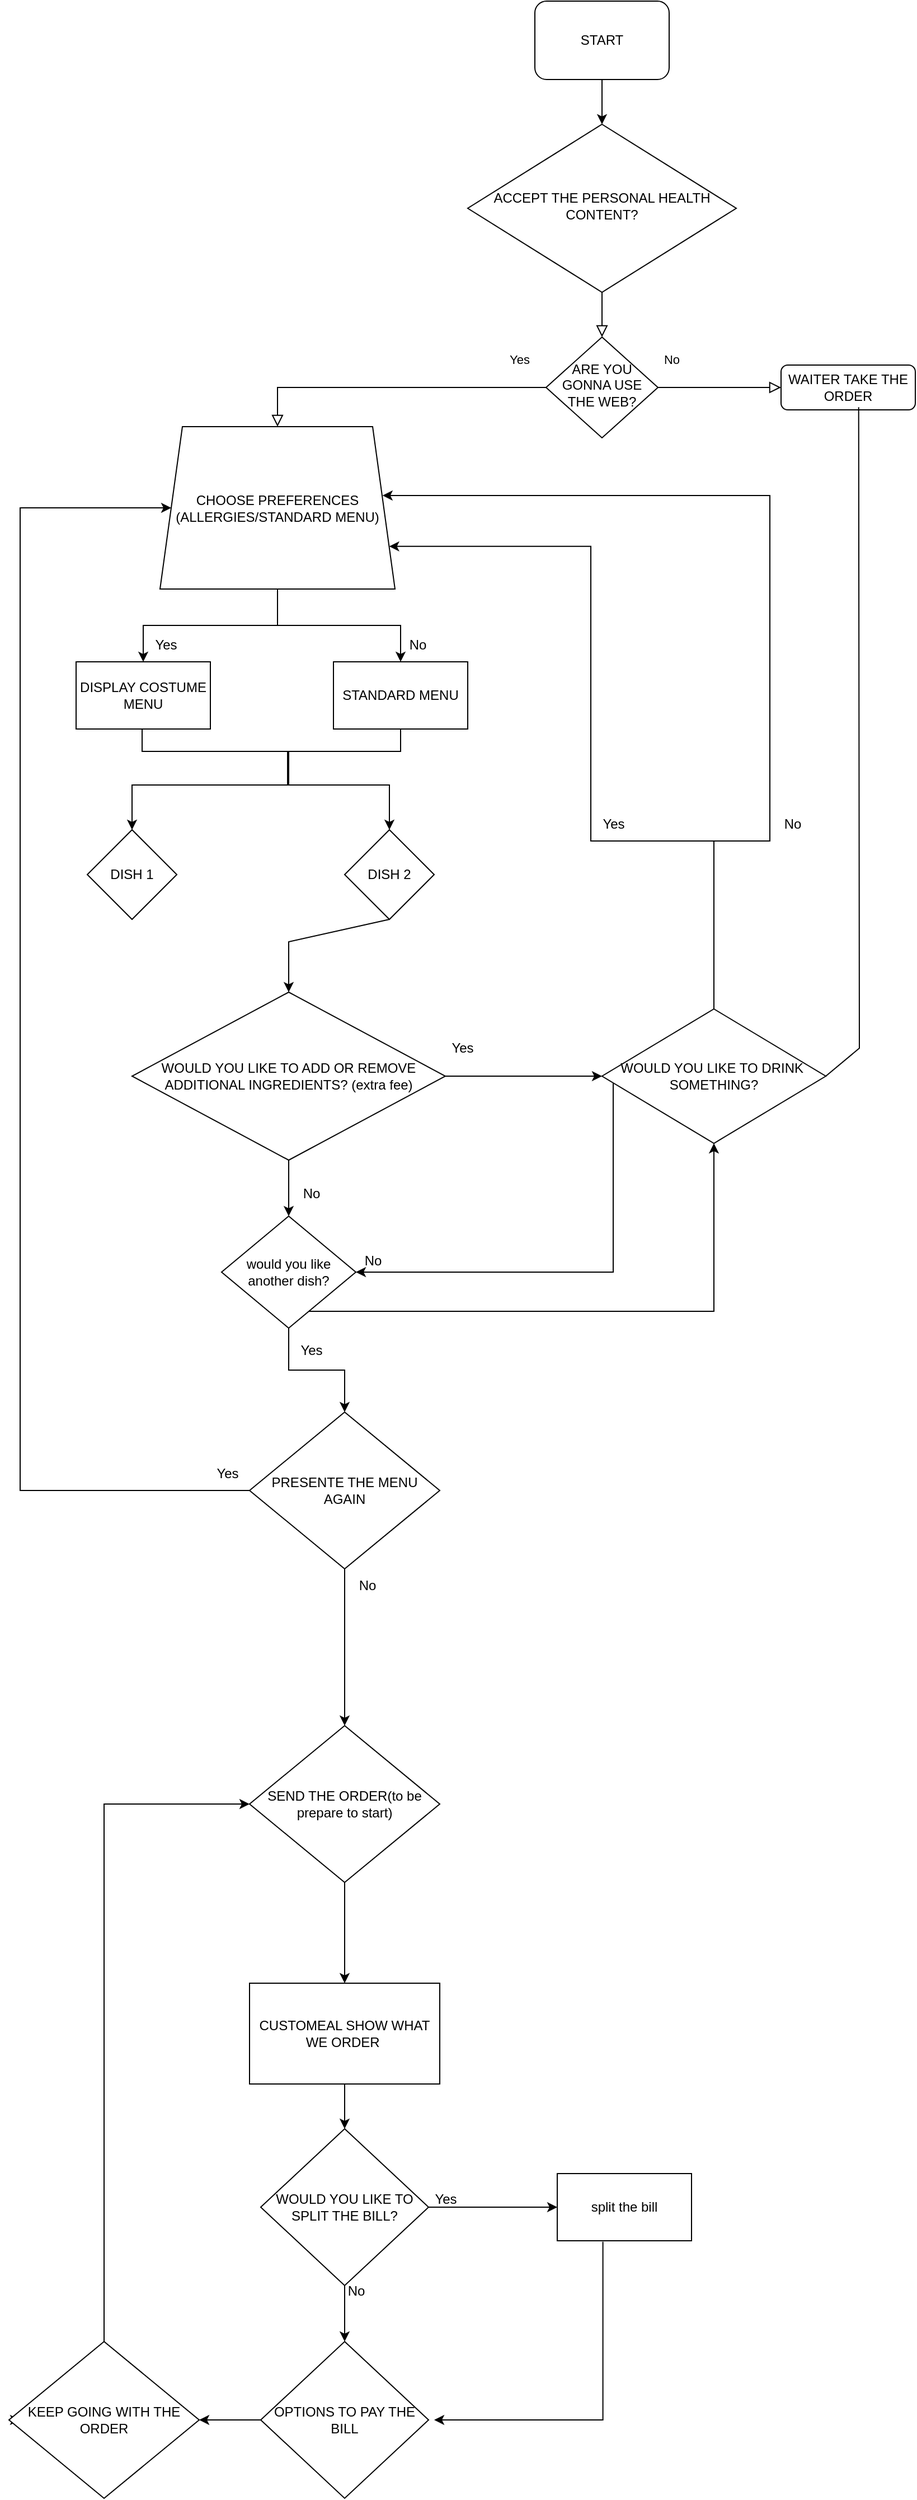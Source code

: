 <mxfile version="21.4.0" type="github">
  <diagram id="C5RBs43oDa-KdzZeNtuy" name="Page-1">
    <mxGraphModel dx="1820" dy="1783" grid="1" gridSize="10" guides="1" tooltips="1" connect="1" arrows="1" fold="1" page="1" pageScale="1" pageWidth="827" pageHeight="1169" math="0" shadow="0">
      <root>
        <mxCell id="WIyWlLk6GJQsqaUBKTNV-0" />
        <mxCell id="WIyWlLk6GJQsqaUBKTNV-1" parent="WIyWlLk6GJQsqaUBKTNV-0" />
        <mxCell id="WIyWlLk6GJQsqaUBKTNV-2" value="" style="rounded=0;html=1;jettySize=auto;orthogonalLoop=1;fontSize=11;endArrow=block;endFill=0;endSize=8;strokeWidth=1;shadow=0;labelBackgroundColor=none;edgeStyle=orthogonalEdgeStyle;exitX=0.5;exitY=1;exitDx=0;exitDy=0;" parent="WIyWlLk6GJQsqaUBKTNV-1" source="6pGRruyuYZNIrlc8Anhu-3" target="WIyWlLk6GJQsqaUBKTNV-6" edge="1">
          <mxGeometry relative="1" as="geometry" />
        </mxCell>
        <mxCell id="6pGRruyuYZNIrlc8Anhu-134" style="edgeStyle=orthogonalEdgeStyle;rounded=0;orthogonalLoop=1;jettySize=auto;html=1;entryX=0.5;entryY=0;entryDx=0;entryDy=0;" edge="1" parent="WIyWlLk6GJQsqaUBKTNV-1" source="WIyWlLk6GJQsqaUBKTNV-3" target="6pGRruyuYZNIrlc8Anhu-3">
          <mxGeometry relative="1" as="geometry" />
        </mxCell>
        <mxCell id="WIyWlLk6GJQsqaUBKTNV-3" value="START" style="rounded=1;whiteSpace=wrap;html=1;fontSize=12;glass=0;strokeWidth=1;shadow=0;" parent="WIyWlLk6GJQsqaUBKTNV-1" vertex="1">
          <mxGeometry x="470" y="-220" width="120" height="70" as="geometry" />
        </mxCell>
        <mxCell id="WIyWlLk6GJQsqaUBKTNV-4" value="Yes" style="rounded=0;html=1;jettySize=auto;orthogonalLoop=1;fontSize=11;endArrow=block;endFill=0;endSize=8;strokeWidth=1;shadow=0;labelBackgroundColor=none;edgeStyle=orthogonalEdgeStyle;entryX=0.5;entryY=0;entryDx=0;entryDy=0;" parent="WIyWlLk6GJQsqaUBKTNV-1" source="WIyWlLk6GJQsqaUBKTNV-6" target="6pGRruyuYZNIrlc8Anhu-7" edge="1">
          <mxGeometry x="-0.824" y="-25" relative="1" as="geometry">
            <mxPoint as="offset" />
            <mxPoint x="240" y="290" as="targetPoint" />
          </mxGeometry>
        </mxCell>
        <mxCell id="WIyWlLk6GJQsqaUBKTNV-5" value="No" style="edgeStyle=orthogonalEdgeStyle;rounded=0;html=1;jettySize=auto;orthogonalLoop=1;fontSize=11;endArrow=block;endFill=0;endSize=8;strokeWidth=1;shadow=0;labelBackgroundColor=none;" parent="WIyWlLk6GJQsqaUBKTNV-1" source="WIyWlLk6GJQsqaUBKTNV-6" target="WIyWlLk6GJQsqaUBKTNV-7" edge="1">
          <mxGeometry x="-0.778" y="25" relative="1" as="geometry">
            <mxPoint as="offset" />
            <Array as="points">
              <mxPoint x="720" y="125" />
              <mxPoint x="720" y="125" />
            </Array>
          </mxGeometry>
        </mxCell>
        <mxCell id="WIyWlLk6GJQsqaUBKTNV-6" value="ARE YOU GONNA USE THE WEB?" style="rhombus;whiteSpace=wrap;html=1;shadow=0;fontFamily=Helvetica;fontSize=12;align=center;strokeWidth=1;spacing=6;spacingTop=-4;" parent="WIyWlLk6GJQsqaUBKTNV-1" vertex="1">
          <mxGeometry x="480" y="80" width="100" height="90" as="geometry" />
        </mxCell>
        <mxCell id="WIyWlLk6GJQsqaUBKTNV-7" value="WAITER TAKE THE ORDER" style="rounded=1;whiteSpace=wrap;html=1;fontSize=12;glass=0;strokeWidth=1;shadow=0;" parent="WIyWlLk6GJQsqaUBKTNV-1" vertex="1">
          <mxGeometry x="690" y="105" width="120" height="40" as="geometry" />
        </mxCell>
        <mxCell id="6pGRruyuYZNIrlc8Anhu-3" value="ACCEPT THE PERSONAL HEALTH CONTENT?" style="rhombus;whiteSpace=wrap;html=1;shadow=0;fontFamily=Helvetica;fontSize=12;align=center;strokeWidth=1;spacing=6;spacingTop=-4;" vertex="1" parent="WIyWlLk6GJQsqaUBKTNV-1">
          <mxGeometry x="410" y="-110" width="240" height="150" as="geometry" />
        </mxCell>
        <mxCell id="6pGRruyuYZNIrlc8Anhu-120" style="edgeStyle=orthogonalEdgeStyle;rounded=0;orthogonalLoop=1;jettySize=auto;html=1;exitX=0.5;exitY=1;exitDx=0;exitDy=0;" edge="1" parent="WIyWlLk6GJQsqaUBKTNV-1" target="6pGRruyuYZNIrlc8Anhu-121">
          <mxGeometry relative="1" as="geometry">
            <mxPoint x="250" y="570" as="targetPoint" />
            <mxPoint x="120" y="450" as="sourcePoint" />
            <Array as="points">
              <mxPoint x="250" y="450" />
              <mxPoint x="250" y="480" />
              <mxPoint x="340" y="480" />
            </Array>
          </mxGeometry>
        </mxCell>
        <mxCell id="6pGRruyuYZNIrlc8Anhu-139" style="edgeStyle=orthogonalEdgeStyle;rounded=0;orthogonalLoop=1;jettySize=auto;html=1;exitX=0.5;exitY=1;exitDx=0;exitDy=0;entryX=0;entryY=0.5;entryDx=0;entryDy=0;" edge="1" parent="WIyWlLk6GJQsqaUBKTNV-1" target="6pGRruyuYZNIrlc8Anhu-124">
          <mxGeometry relative="1" as="geometry">
            <mxPoint x="119" y="430" as="sourcePoint" />
            <mxPoint x="109" y="510" as="targetPoint" />
            <Array as="points">
              <mxPoint x="119" y="450" />
              <mxPoint x="249" y="450" />
              <mxPoint x="249" y="480" />
              <mxPoint x="110" y="480" />
            </Array>
          </mxGeometry>
        </mxCell>
        <mxCell id="6pGRruyuYZNIrlc8Anhu-146" value="" style="edgeStyle=orthogonalEdgeStyle;rounded=0;orthogonalLoop=1;jettySize=auto;html=1;" edge="1" parent="WIyWlLk6GJQsqaUBKTNV-1" source="6pGRruyuYZNIrlc8Anhu-7" target="6pGRruyuYZNIrlc8Anhu-140">
          <mxGeometry relative="1" as="geometry" />
        </mxCell>
        <mxCell id="6pGRruyuYZNIrlc8Anhu-149" style="edgeStyle=orthogonalEdgeStyle;rounded=0;orthogonalLoop=1;jettySize=auto;html=1;entryX=0.5;entryY=0;entryDx=0;entryDy=0;" edge="1" parent="WIyWlLk6GJQsqaUBKTNV-1" source="6pGRruyuYZNIrlc8Anhu-7" target="6pGRruyuYZNIrlc8Anhu-150">
          <mxGeometry relative="1" as="geometry" />
        </mxCell>
        <mxCell id="6pGRruyuYZNIrlc8Anhu-7" value="CHOOSE PREFERENCES&lt;br&gt;(ALLERGIES/STANDARD MENU)" style="shape=trapezoid;perimeter=trapezoidPerimeter;whiteSpace=wrap;html=1;fixedSize=1;" vertex="1" parent="WIyWlLk6GJQsqaUBKTNV-1">
          <mxGeometry x="135" y="160" width="210" height="145" as="geometry" />
        </mxCell>
        <mxCell id="6pGRruyuYZNIrlc8Anhu-104" style="edgeStyle=orthogonalEdgeStyle;rounded=0;orthogonalLoop=1;jettySize=auto;html=1;entryX=0;entryY=0.5;entryDx=0;entryDy=0;exitX=1;exitY=0.5;exitDx=0;exitDy=0;" edge="1" parent="WIyWlLk6GJQsqaUBKTNV-1" source="6pGRruyuYZNIrlc8Anhu-28" target="6pGRruyuYZNIrlc8Anhu-31">
          <mxGeometry relative="1" as="geometry">
            <Array as="points">
              <mxPoint x="390" y="740" />
            </Array>
          </mxGeometry>
        </mxCell>
        <mxCell id="6pGRruyuYZNIrlc8Anhu-178" style="edgeStyle=orthogonalEdgeStyle;rounded=0;orthogonalLoop=1;jettySize=auto;html=1;entryX=1;entryY=0.5;entryDx=0;entryDy=0;" edge="1" parent="WIyWlLk6GJQsqaUBKTNV-1" source="6pGRruyuYZNIrlc8Anhu-31" target="6pGRruyuYZNIrlc8Anhu-58">
          <mxGeometry relative="1" as="geometry">
            <Array as="points">
              <mxPoint x="540" y="915" />
            </Array>
          </mxGeometry>
        </mxCell>
        <mxCell id="6pGRruyuYZNIrlc8Anhu-31" value="WOULD YOU LIKE TO DRINK&amp;nbsp; SOMETHING?" style="rhombus;whiteSpace=wrap;html=1;" vertex="1" parent="WIyWlLk6GJQsqaUBKTNV-1">
          <mxGeometry x="530" y="680" width="200" height="120" as="geometry" />
        </mxCell>
        <mxCell id="6pGRruyuYZNIrlc8Anhu-54" style="edgeStyle=orthogonalEdgeStyle;rounded=0;orthogonalLoop=1;jettySize=auto;html=1;entryX=0.947;entryY=0.424;entryDx=0;entryDy=0;entryPerimeter=0;" edge="1" parent="WIyWlLk6GJQsqaUBKTNV-1" target="6pGRruyuYZNIrlc8Anhu-7">
          <mxGeometry relative="1" as="geometry">
            <mxPoint x="630" y="680" as="sourcePoint" />
            <mxPoint x="340" y="222" as="targetPoint" />
            <Array as="points">
              <mxPoint x="630" y="530" />
              <mxPoint x="680" y="530" />
              <mxPoint x="680" y="221" />
            </Array>
          </mxGeometry>
        </mxCell>
        <mxCell id="6pGRruyuYZNIrlc8Anhu-55" value="No" style="text;html=1;align=center;verticalAlign=middle;resizable=0;points=[];autosize=1;strokeColor=none;fillColor=none;" vertex="1" parent="WIyWlLk6GJQsqaUBKTNV-1">
          <mxGeometry x="680" y="500" width="40" height="30" as="geometry" />
        </mxCell>
        <mxCell id="6pGRruyuYZNIrlc8Anhu-59" style="edgeStyle=orthogonalEdgeStyle;rounded=0;orthogonalLoop=1;jettySize=auto;html=1;" edge="1" parent="WIyWlLk6GJQsqaUBKTNV-1" source="6pGRruyuYZNIrlc8Anhu-58" target="6pGRruyuYZNIrlc8Anhu-31">
          <mxGeometry relative="1" as="geometry">
            <Array as="points">
              <mxPoint x="630" y="950" />
            </Array>
          </mxGeometry>
        </mxCell>
        <mxCell id="6pGRruyuYZNIrlc8Anhu-170" style="edgeStyle=orthogonalEdgeStyle;rounded=0;orthogonalLoop=1;jettySize=auto;html=1;entryX=0.5;entryY=0;entryDx=0;entryDy=0;" edge="1" parent="WIyWlLk6GJQsqaUBKTNV-1" source="6pGRruyuYZNIrlc8Anhu-58" target="6pGRruyuYZNIrlc8Anhu-64">
          <mxGeometry relative="1" as="geometry" />
        </mxCell>
        <mxCell id="6pGRruyuYZNIrlc8Anhu-58" value="would you like another dish?" style="rhombus;whiteSpace=wrap;html=1;" vertex="1" parent="WIyWlLk6GJQsqaUBKTNV-1">
          <mxGeometry x="190" y="865" width="120" height="100" as="geometry" />
        </mxCell>
        <mxCell id="6pGRruyuYZNIrlc8Anhu-60" value="No" style="text;html=1;align=center;verticalAlign=middle;resizable=0;points=[];autosize=1;strokeColor=none;fillColor=none;" vertex="1" parent="WIyWlLk6GJQsqaUBKTNV-1">
          <mxGeometry x="305" y="890" width="40" height="30" as="geometry" />
        </mxCell>
        <mxCell id="6pGRruyuYZNIrlc8Anhu-63" value="Yes" style="text;html=1;align=center;verticalAlign=middle;resizable=0;points=[];autosize=1;strokeColor=none;fillColor=none;" vertex="1" parent="WIyWlLk6GJQsqaUBKTNV-1">
          <mxGeometry x="300" y="1128" width="40" height="30" as="geometry" />
        </mxCell>
        <mxCell id="6pGRruyuYZNIrlc8Anhu-67" style="edgeStyle=orthogonalEdgeStyle;rounded=0;orthogonalLoop=1;jettySize=auto;html=1;entryX=0;entryY=0.5;entryDx=0;entryDy=0;" edge="1" parent="WIyWlLk6GJQsqaUBKTNV-1" source="6pGRruyuYZNIrlc8Anhu-64" target="6pGRruyuYZNIrlc8Anhu-7">
          <mxGeometry relative="1" as="geometry">
            <mxPoint x="160" y="390" as="targetPoint" />
            <Array as="points">
              <mxPoint x="10" y="1110" />
              <mxPoint x="10" y="233" />
            </Array>
          </mxGeometry>
        </mxCell>
        <mxCell id="6pGRruyuYZNIrlc8Anhu-71" value="" style="edgeStyle=orthogonalEdgeStyle;rounded=0;orthogonalLoop=1;jettySize=auto;html=1;" edge="1" parent="WIyWlLk6GJQsqaUBKTNV-1" source="6pGRruyuYZNIrlc8Anhu-64" target="6pGRruyuYZNIrlc8Anhu-70">
          <mxGeometry relative="1" as="geometry" />
        </mxCell>
        <mxCell id="6pGRruyuYZNIrlc8Anhu-64" value="PRESENTE THE MENU AGAIN" style="rhombus;whiteSpace=wrap;html=1;" vertex="1" parent="WIyWlLk6GJQsqaUBKTNV-1">
          <mxGeometry x="215" y="1040" width="170" height="140" as="geometry" />
        </mxCell>
        <mxCell id="6pGRruyuYZNIrlc8Anhu-68" value="Yes" style="text;html=1;align=center;verticalAlign=middle;resizable=0;points=[];autosize=1;strokeColor=none;fillColor=none;" vertex="1" parent="WIyWlLk6GJQsqaUBKTNV-1">
          <mxGeometry x="175" y="1080" width="40" height="30" as="geometry" />
        </mxCell>
        <mxCell id="6pGRruyuYZNIrlc8Anhu-167" style="edgeStyle=orthogonalEdgeStyle;rounded=0;orthogonalLoop=1;jettySize=auto;html=1;" edge="1" parent="WIyWlLk6GJQsqaUBKTNV-1" source="6pGRruyuYZNIrlc8Anhu-70">
          <mxGeometry relative="1" as="geometry">
            <mxPoint x="300" y="1550" as="targetPoint" />
          </mxGeometry>
        </mxCell>
        <mxCell id="6pGRruyuYZNIrlc8Anhu-70" value="SEND THE ORDER(to be prepare to start)" style="rhombus;whiteSpace=wrap;html=1;" vertex="1" parent="WIyWlLk6GJQsqaUBKTNV-1">
          <mxGeometry x="215" y="1320" width="170" height="140" as="geometry" />
        </mxCell>
        <mxCell id="6pGRruyuYZNIrlc8Anhu-72" value="No" style="text;html=1;align=center;verticalAlign=middle;resizable=0;points=[];autosize=1;strokeColor=none;fillColor=none;" vertex="1" parent="WIyWlLk6GJQsqaUBKTNV-1">
          <mxGeometry x="300" y="1180" width="40" height="30" as="geometry" />
        </mxCell>
        <mxCell id="6pGRruyuYZNIrlc8Anhu-80" style="edgeStyle=orthogonalEdgeStyle;rounded=0;orthogonalLoop=1;jettySize=auto;html=1;entryX=0.5;entryY=0;entryDx=0;entryDy=0;exitX=0.5;exitY=1;exitDx=0;exitDy=0;" edge="1" parent="WIyWlLk6GJQsqaUBKTNV-1" source="6pGRruyuYZNIrlc8Anhu-82" target="6pGRruyuYZNIrlc8Anhu-81">
          <mxGeometry relative="1" as="geometry">
            <mxPoint x="300" y="1920" as="targetPoint" />
            <mxPoint x="300" y="1770" as="sourcePoint" />
          </mxGeometry>
        </mxCell>
        <mxCell id="6pGRruyuYZNIrlc8Anhu-84" value="" style="edgeStyle=orthogonalEdgeStyle;rounded=0;orthogonalLoop=1;jettySize=auto;html=1;" edge="1" parent="WIyWlLk6GJQsqaUBKTNV-1" source="6pGRruyuYZNIrlc8Anhu-81">
          <mxGeometry relative="1" as="geometry">
            <mxPoint x="490" y="1750" as="targetPoint" />
          </mxGeometry>
        </mxCell>
        <mxCell id="6pGRruyuYZNIrlc8Anhu-87" value="" style="edgeStyle=orthogonalEdgeStyle;rounded=0;orthogonalLoop=1;jettySize=auto;html=1;" edge="1" parent="WIyWlLk6GJQsqaUBKTNV-1" source="6pGRruyuYZNIrlc8Anhu-81" target="6pGRruyuYZNIrlc8Anhu-86">
          <mxGeometry relative="1" as="geometry" />
        </mxCell>
        <mxCell id="6pGRruyuYZNIrlc8Anhu-81" value="WOULD YOU LIKE TO SPLIT THE BILL?" style="rhombus;whiteSpace=wrap;html=1;" vertex="1" parent="WIyWlLk6GJQsqaUBKTNV-1">
          <mxGeometry x="225" y="1680" width="150" height="140" as="geometry" />
        </mxCell>
        <mxCell id="6pGRruyuYZNIrlc8Anhu-82" value="CUSTOMEAL SHOW WHAT WE ORDER&amp;nbsp;" style="rounded=0;whiteSpace=wrap;html=1;" vertex="1" parent="WIyWlLk6GJQsqaUBKTNV-1">
          <mxGeometry x="215" y="1550" width="170" height="90" as="geometry" />
        </mxCell>
        <mxCell id="6pGRruyuYZNIrlc8Anhu-89" style="edgeStyle=orthogonalEdgeStyle;rounded=0;orthogonalLoop=1;jettySize=auto;html=1;exitX=0.34;exitY=1.014;exitDx=0;exitDy=0;exitPerimeter=0;" edge="1" parent="WIyWlLk6GJQsqaUBKTNV-1" source="6pGRruyuYZNIrlc8Anhu-91">
          <mxGeometry relative="1" as="geometry">
            <mxPoint x="380" y="1940" as="targetPoint" />
            <mxPoint x="530" y="1790" as="sourcePoint" />
            <Array as="points">
              <mxPoint x="531" y="1940" />
            </Array>
          </mxGeometry>
        </mxCell>
        <mxCell id="6pGRruyuYZNIrlc8Anhu-85" value="Yes" style="text;html=1;align=center;verticalAlign=middle;resizable=0;points=[];autosize=1;strokeColor=none;fillColor=none;" vertex="1" parent="WIyWlLk6GJQsqaUBKTNV-1">
          <mxGeometry x="370" y="1728" width="40" height="30" as="geometry" />
        </mxCell>
        <mxCell id="6pGRruyuYZNIrlc8Anhu-94" value="" style="edgeStyle=orthogonalEdgeStyle;rounded=0;orthogonalLoop=1;jettySize=auto;html=1;" edge="1" parent="WIyWlLk6GJQsqaUBKTNV-1" source="6pGRruyuYZNIrlc8Anhu-86" target="6pGRruyuYZNIrlc8Anhu-93">
          <mxGeometry relative="1" as="geometry" />
        </mxCell>
        <mxCell id="6pGRruyuYZNIrlc8Anhu-86" value="OPTIONS TO PAY THE BILL" style="rhombus;whiteSpace=wrap;html=1;" vertex="1" parent="WIyWlLk6GJQsqaUBKTNV-1">
          <mxGeometry x="225" y="1870" width="150" height="140" as="geometry" />
        </mxCell>
        <mxCell id="6pGRruyuYZNIrlc8Anhu-88" value="No" style="text;html=1;align=center;verticalAlign=middle;resizable=0;points=[];autosize=1;strokeColor=none;fillColor=none;" vertex="1" parent="WIyWlLk6GJQsqaUBKTNV-1">
          <mxGeometry x="290" y="1810" width="40" height="30" as="geometry" />
        </mxCell>
        <mxCell id="6pGRruyuYZNIrlc8Anhu-91" value="split the bill" style="rounded=0;whiteSpace=wrap;html=1;" vertex="1" parent="WIyWlLk6GJQsqaUBKTNV-1">
          <mxGeometry x="490" y="1720" width="120" height="60" as="geometry" />
        </mxCell>
        <mxCell id="6pGRruyuYZNIrlc8Anhu-95" style="edgeStyle=orthogonalEdgeStyle;rounded=0;orthogonalLoop=1;jettySize=auto;html=1;entryX=0;entryY=0.5;entryDx=0;entryDy=0;" edge="1" parent="WIyWlLk6GJQsqaUBKTNV-1" source="6pGRruyuYZNIrlc8Anhu-93" target="6pGRruyuYZNIrlc8Anhu-70">
          <mxGeometry relative="1" as="geometry">
            <mxPoint x="90" y="1730" as="targetPoint" />
            <Array as="points">
              <mxPoint x="85" y="1390" />
            </Array>
          </mxGeometry>
        </mxCell>
        <mxCell id="6pGRruyuYZNIrlc8Anhu-96" style="edgeStyle=orthogonalEdgeStyle;rounded=0;orthogonalLoop=1;jettySize=auto;html=1;exitX=0;exitY=0.5;exitDx=0;exitDy=0;" edge="1" parent="WIyWlLk6GJQsqaUBKTNV-1" source="6pGRruyuYZNIrlc8Anhu-93">
          <mxGeometry relative="1" as="geometry">
            <mxPoint x="10" y="1940.316" as="targetPoint" />
          </mxGeometry>
        </mxCell>
        <mxCell id="6pGRruyuYZNIrlc8Anhu-93" value="KEEP GOING WITH THE ORDER" style="rhombus;whiteSpace=wrap;html=1;" vertex="1" parent="WIyWlLk6GJQsqaUBKTNV-1">
          <mxGeometry y="1870" width="170" height="140" as="geometry" />
        </mxCell>
        <mxCell id="6pGRruyuYZNIrlc8Anhu-103" value="No" style="text;html=1;align=center;verticalAlign=middle;resizable=0;points=[];autosize=1;strokeColor=none;fillColor=none;" vertex="1" parent="WIyWlLk6GJQsqaUBKTNV-1">
          <mxGeometry x="250" y="830" width="40" height="30" as="geometry" />
        </mxCell>
        <mxCell id="6pGRruyuYZNIrlc8Anhu-105" value="Yes" style="text;html=1;align=center;verticalAlign=middle;resizable=0;points=[];autosize=1;strokeColor=none;fillColor=none;" vertex="1" parent="WIyWlLk6GJQsqaUBKTNV-1">
          <mxGeometry x="385" y="700" width="40" height="30" as="geometry" />
        </mxCell>
        <mxCell id="6pGRruyuYZNIrlc8Anhu-121" value="DISH 2" style="rhombus;whiteSpace=wrap;html=1;" vertex="1" parent="WIyWlLk6GJQsqaUBKTNV-1">
          <mxGeometry x="300" y="520" width="80" height="80" as="geometry" />
        </mxCell>
        <mxCell id="6pGRruyuYZNIrlc8Anhu-124" value="DISH 1" style="rhombus;whiteSpace=wrap;html=1;direction=south;" vertex="1" parent="WIyWlLk6GJQsqaUBKTNV-1">
          <mxGeometry x="70" y="520" width="80" height="80" as="geometry" />
        </mxCell>
        <mxCell id="6pGRruyuYZNIrlc8Anhu-140" value="DISPLAY COSTUME MENU" style="rounded=0;whiteSpace=wrap;html=1;" vertex="1" parent="WIyWlLk6GJQsqaUBKTNV-1">
          <mxGeometry x="60" y="370" width="120" height="60" as="geometry" />
        </mxCell>
        <mxCell id="6pGRruyuYZNIrlc8Anhu-141" value="Yes" style="text;html=1;align=center;verticalAlign=middle;resizable=0;points=[];autosize=1;strokeColor=none;fillColor=none;" vertex="1" parent="WIyWlLk6GJQsqaUBKTNV-1">
          <mxGeometry x="120" y="340" width="40" height="30" as="geometry" />
        </mxCell>
        <mxCell id="6pGRruyuYZNIrlc8Anhu-143" value="No" style="text;html=1;align=center;verticalAlign=middle;resizable=0;points=[];autosize=1;strokeColor=none;fillColor=none;" vertex="1" parent="WIyWlLk6GJQsqaUBKTNV-1">
          <mxGeometry x="345" y="340" width="40" height="30" as="geometry" />
        </mxCell>
        <mxCell id="6pGRruyuYZNIrlc8Anhu-150" value="STANDARD MENU" style="rounded=0;whiteSpace=wrap;html=1;" vertex="1" parent="WIyWlLk6GJQsqaUBKTNV-1">
          <mxGeometry x="290" y="370" width="120" height="60" as="geometry" />
        </mxCell>
        <mxCell id="6pGRruyuYZNIrlc8Anhu-154" value="" style="endArrow=none;html=1;rounded=0;entryX=0.5;entryY=1;entryDx=0;entryDy=0;" edge="1" parent="WIyWlLk6GJQsqaUBKTNV-1" target="6pGRruyuYZNIrlc8Anhu-150">
          <mxGeometry width="50" height="50" relative="1" as="geometry">
            <mxPoint x="250" y="450" as="sourcePoint" />
            <mxPoint x="540" y="430" as="targetPoint" />
            <Array as="points">
              <mxPoint x="350" y="450" />
            </Array>
          </mxGeometry>
        </mxCell>
        <mxCell id="6pGRruyuYZNIrlc8Anhu-157" value="" style="endArrow=classic;html=1;rounded=0;entryX=0.5;entryY=0;entryDx=0;entryDy=0;exitX=0.5;exitY=1;exitDx=0;exitDy=0;" edge="1" parent="WIyWlLk6GJQsqaUBKTNV-1" source="6pGRruyuYZNIrlc8Anhu-121" target="6pGRruyuYZNIrlc8Anhu-28">
          <mxGeometry width="50" height="50" relative="1" as="geometry">
            <mxPoint x="340" y="610" as="sourcePoint" />
            <mxPoint x="240" y="795" as="targetPoint" />
            <Array as="points">
              <mxPoint x="250" y="620" />
            </Array>
          </mxGeometry>
        </mxCell>
        <mxCell id="6pGRruyuYZNIrlc8Anhu-162" style="edgeStyle=orthogonalEdgeStyle;rounded=0;orthogonalLoop=1;jettySize=auto;html=1;" edge="1" parent="WIyWlLk6GJQsqaUBKTNV-1" source="6pGRruyuYZNIrlc8Anhu-28" target="6pGRruyuYZNIrlc8Anhu-58">
          <mxGeometry relative="1" as="geometry" />
        </mxCell>
        <mxCell id="6pGRruyuYZNIrlc8Anhu-28" value="WOULD YOU LIKE TO ADD OR REMOVE ADDITIONAL INGREDIENTS? (extra fee)" style="rhombus;whiteSpace=wrap;html=1;" vertex="1" parent="WIyWlLk6GJQsqaUBKTNV-1">
          <mxGeometry x="110" y="665" width="280" height="150" as="geometry" />
        </mxCell>
        <mxCell id="6pGRruyuYZNIrlc8Anhu-165" value="Yes" style="text;html=1;align=center;verticalAlign=middle;resizable=0;points=[];autosize=1;strokeColor=none;fillColor=none;" vertex="1" parent="WIyWlLk6GJQsqaUBKTNV-1">
          <mxGeometry x="250" y="970" width="40" height="30" as="geometry" />
        </mxCell>
        <mxCell id="6pGRruyuYZNIrlc8Anhu-171" value="" style="endArrow=none;html=1;rounded=0;entryX=1;entryY=0.5;entryDx=0;entryDy=0;exitX=0.578;exitY=0.942;exitDx=0;exitDy=0;exitPerimeter=0;" edge="1" parent="WIyWlLk6GJQsqaUBKTNV-1" source="WIyWlLk6GJQsqaUBKTNV-7" target="6pGRruyuYZNIrlc8Anhu-31">
          <mxGeometry width="50" height="50" relative="1" as="geometry">
            <mxPoint x="790" y="400" as="sourcePoint" />
            <mxPoint x="530" y="620" as="targetPoint" />
            <Array as="points">
              <mxPoint x="760" y="715" />
            </Array>
          </mxGeometry>
        </mxCell>
        <mxCell id="6pGRruyuYZNIrlc8Anhu-173" value="Yes" style="text;html=1;align=center;verticalAlign=middle;resizable=0;points=[];autosize=1;strokeColor=none;fillColor=none;" vertex="1" parent="WIyWlLk6GJQsqaUBKTNV-1">
          <mxGeometry x="520" y="500" width="40" height="30" as="geometry" />
        </mxCell>
        <mxCell id="6pGRruyuYZNIrlc8Anhu-177" style="edgeStyle=orthogonalEdgeStyle;rounded=0;orthogonalLoop=1;jettySize=auto;html=1;entryX=1;entryY=0.75;entryDx=0;entryDy=0;exitX=0.5;exitY=0;exitDx=0;exitDy=0;" edge="1" parent="WIyWlLk6GJQsqaUBKTNV-1" source="6pGRruyuYZNIrlc8Anhu-31" target="6pGRruyuYZNIrlc8Anhu-7">
          <mxGeometry relative="1" as="geometry">
            <mxPoint x="520" y="660" as="sourcePoint" />
            <Array as="points">
              <mxPoint x="630" y="530" />
              <mxPoint x="520" y="530" />
              <mxPoint x="520" y="267" />
            </Array>
          </mxGeometry>
        </mxCell>
      </root>
    </mxGraphModel>
  </diagram>
</mxfile>
